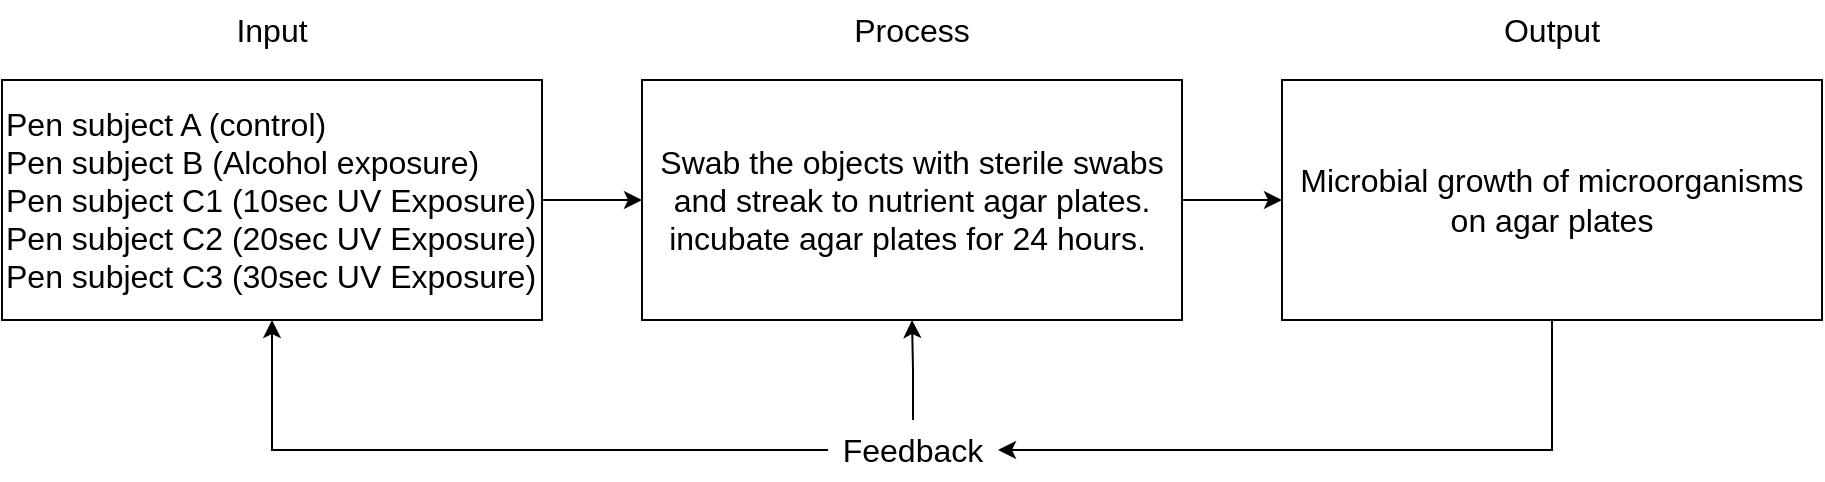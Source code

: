 <mxfile version="19.0.3" type="device"><diagram id="AxWOK6I2kCPhQnjjSmtt" name="Page-1"><mxGraphModel dx="1884" dy="649" grid="1" gridSize="10" guides="1" tooltips="1" connect="1" arrows="1" fold="1" page="1" pageScale="1" pageWidth="850" pageHeight="1100" math="0" shadow="0"><root><mxCell id="0"/><mxCell id="1" parent="0"/><mxCell id="d7VONF6vWANz-NYg2KR9-19" style="edgeStyle=orthogonalEdgeStyle;rounded=0;orthogonalLoop=1;jettySize=auto;html=1;exitX=0.5;exitY=1;exitDx=0;exitDy=0;entryX=1;entryY=0.5;entryDx=0;entryDy=0;fontSize=16;" parent="1" source="OvMvBwMw49WibkrJsP_T-2" target="d7VONF6vWANz-NYg2KR9-1" edge="1"><mxGeometry relative="1" as="geometry"/></mxCell><mxCell id="OvMvBwMw49WibkrJsP_T-2" value="&lt;div style=&quot;font-size: 16px;&quot;&gt;Microbial growth of microorganisms on agar plates&lt;/div&gt;" style="whiteSpace=wrap;html=1;align=center;fontSize=16;" parent="1" vertex="1"><mxGeometry x="610" y="230" width="270" height="120" as="geometry"/></mxCell><mxCell id="d7VONF6vWANz-NYg2KR9-16" value="" style="edgeStyle=orthogonalEdgeStyle;rounded=0;orthogonalLoop=1;jettySize=auto;html=1;fontSize=16;" parent="1" source="d7VONF6vWANz-NYg2KR9-1" target="d7VONF6vWANz-NYg2KR9-5" edge="1"><mxGeometry relative="1" as="geometry"/></mxCell><mxCell id="d7VONF6vWANz-NYg2KR9-18" style="edgeStyle=orthogonalEdgeStyle;rounded=0;orthogonalLoop=1;jettySize=auto;html=1;exitX=0;exitY=0.5;exitDx=0;exitDy=0;fontSize=16;" parent="1" source="d7VONF6vWANz-NYg2KR9-1" target="d7VONF6vWANz-NYg2KR9-6" edge="1"><mxGeometry relative="1" as="geometry"/></mxCell><mxCell id="d7VONF6vWANz-NYg2KR9-1" value="Feedback" style="text;html=1;strokeColor=none;fillColor=none;align=center;verticalAlign=middle;whiteSpace=wrap;rounded=0;fontSize=16;" parent="1" vertex="1"><mxGeometry x="383" y="400" width="85" height="30" as="geometry"/></mxCell><mxCell id="d7VONF6vWANz-NYg2KR9-7" value="" style="edgeStyle=orthogonalEdgeStyle;rounded=0;orthogonalLoop=1;jettySize=auto;html=1;fontSize=16;" parent="1" source="d7VONF6vWANz-NYg2KR9-5" target="OvMvBwMw49WibkrJsP_T-2" edge="1"><mxGeometry relative="1" as="geometry"/></mxCell><mxCell id="d7VONF6vWANz-NYg2KR9-5" value="&lt;div style=&quot;font-size: 16px;&quot;&gt;&lt;span style=&quot;font-size: 16px;&quot;&gt;Swab the objects with sterile swabs and streak to nutrient agar plates. incubate agar plates for 24 hours.&amp;nbsp;&lt;/span&gt;&lt;/div&gt;" style="rounded=0;whiteSpace=wrap;html=1;align=center;fontSize=16;" parent="1" vertex="1"><mxGeometry x="290" y="230" width="270" height="120" as="geometry"/></mxCell><mxCell id="d7VONF6vWANz-NYg2KR9-9" value="" style="edgeStyle=orthogonalEdgeStyle;rounded=0;orthogonalLoop=1;jettySize=auto;html=1;fontSize=16;" parent="1" source="d7VONF6vWANz-NYg2KR9-6" target="d7VONF6vWANz-NYg2KR9-5" edge="1"><mxGeometry relative="1" as="geometry"/></mxCell><mxCell id="d7VONF6vWANz-NYg2KR9-6" value="&lt;div style=&quot;font-size: 16px;&quot;&gt;&lt;span style=&quot;background-color: initial; font-size: 16px;&quot;&gt;&lt;font style=&quot;font-size: 16px;&quot;&gt;Pen subject A (control)&lt;/font&gt;&lt;/span&gt;&lt;/div&gt;&lt;div style=&quot;font-size: 16px;&quot;&gt;&lt;span style=&quot;background-color: initial; font-size: 16px;&quot;&gt;&lt;font style=&quot;font-size: 16px;&quot;&gt;Pen subject B (Alcohol exposure)&lt;/font&gt;&lt;/span&gt;&lt;/div&gt;&lt;div style=&quot;font-size: 16px;&quot;&gt;&lt;span style=&quot;background-color: initial; font-size: 16px;&quot;&gt;&lt;font style=&quot;font-size: 16px;&quot;&gt;Pen subject C1 (10sec UV Exposure)&lt;/font&gt;&lt;/span&gt;&lt;/div&gt;&lt;div style=&quot;font-size: 16px;&quot;&gt;&lt;span style=&quot;background-color: initial; font-size: 16px;&quot;&gt;&lt;font style=&quot;font-size: 16px;&quot;&gt;Pen subject C2 (20sec UV Exposure)&lt;/font&gt;&lt;/span&gt;&lt;/div&gt;&lt;div style=&quot;font-size: 16px;&quot;&gt;&lt;span style=&quot;background-color: initial; font-size: 16px;&quot;&gt;&lt;font style=&quot;font-size: 16px;&quot;&gt;Pen subject C3 (30sec UV Exposure)&lt;/font&gt;&lt;/span&gt;&lt;/div&gt;" style="whiteSpace=wrap;html=1;align=left;fontSize=16;" parent="1" vertex="1"><mxGeometry x="-30" y="230" width="270" height="120" as="geometry"/></mxCell><mxCell id="EqqxW2hkLdXIAzbCtj-2-1" value="Input" style="text;html=1;strokeColor=none;fillColor=none;align=center;verticalAlign=middle;whiteSpace=wrap;rounded=0;fontSize=16;" vertex="1" parent="1"><mxGeometry x="75" y="190" width="60" height="30" as="geometry"/></mxCell><mxCell id="EqqxW2hkLdXIAzbCtj-2-2" value="Process" style="text;html=1;strokeColor=none;fillColor=none;align=center;verticalAlign=middle;whiteSpace=wrap;rounded=0;fontSize=16;" vertex="1" parent="1"><mxGeometry x="395" y="190" width="60" height="30" as="geometry"/></mxCell><mxCell id="EqqxW2hkLdXIAzbCtj-2-3" value="Output" style="text;html=1;strokeColor=none;fillColor=none;align=center;verticalAlign=middle;whiteSpace=wrap;rounded=0;fontSize=16;" vertex="1" parent="1"><mxGeometry x="715" y="190" width="60" height="30" as="geometry"/></mxCell></root></mxGraphModel></diagram></mxfile>